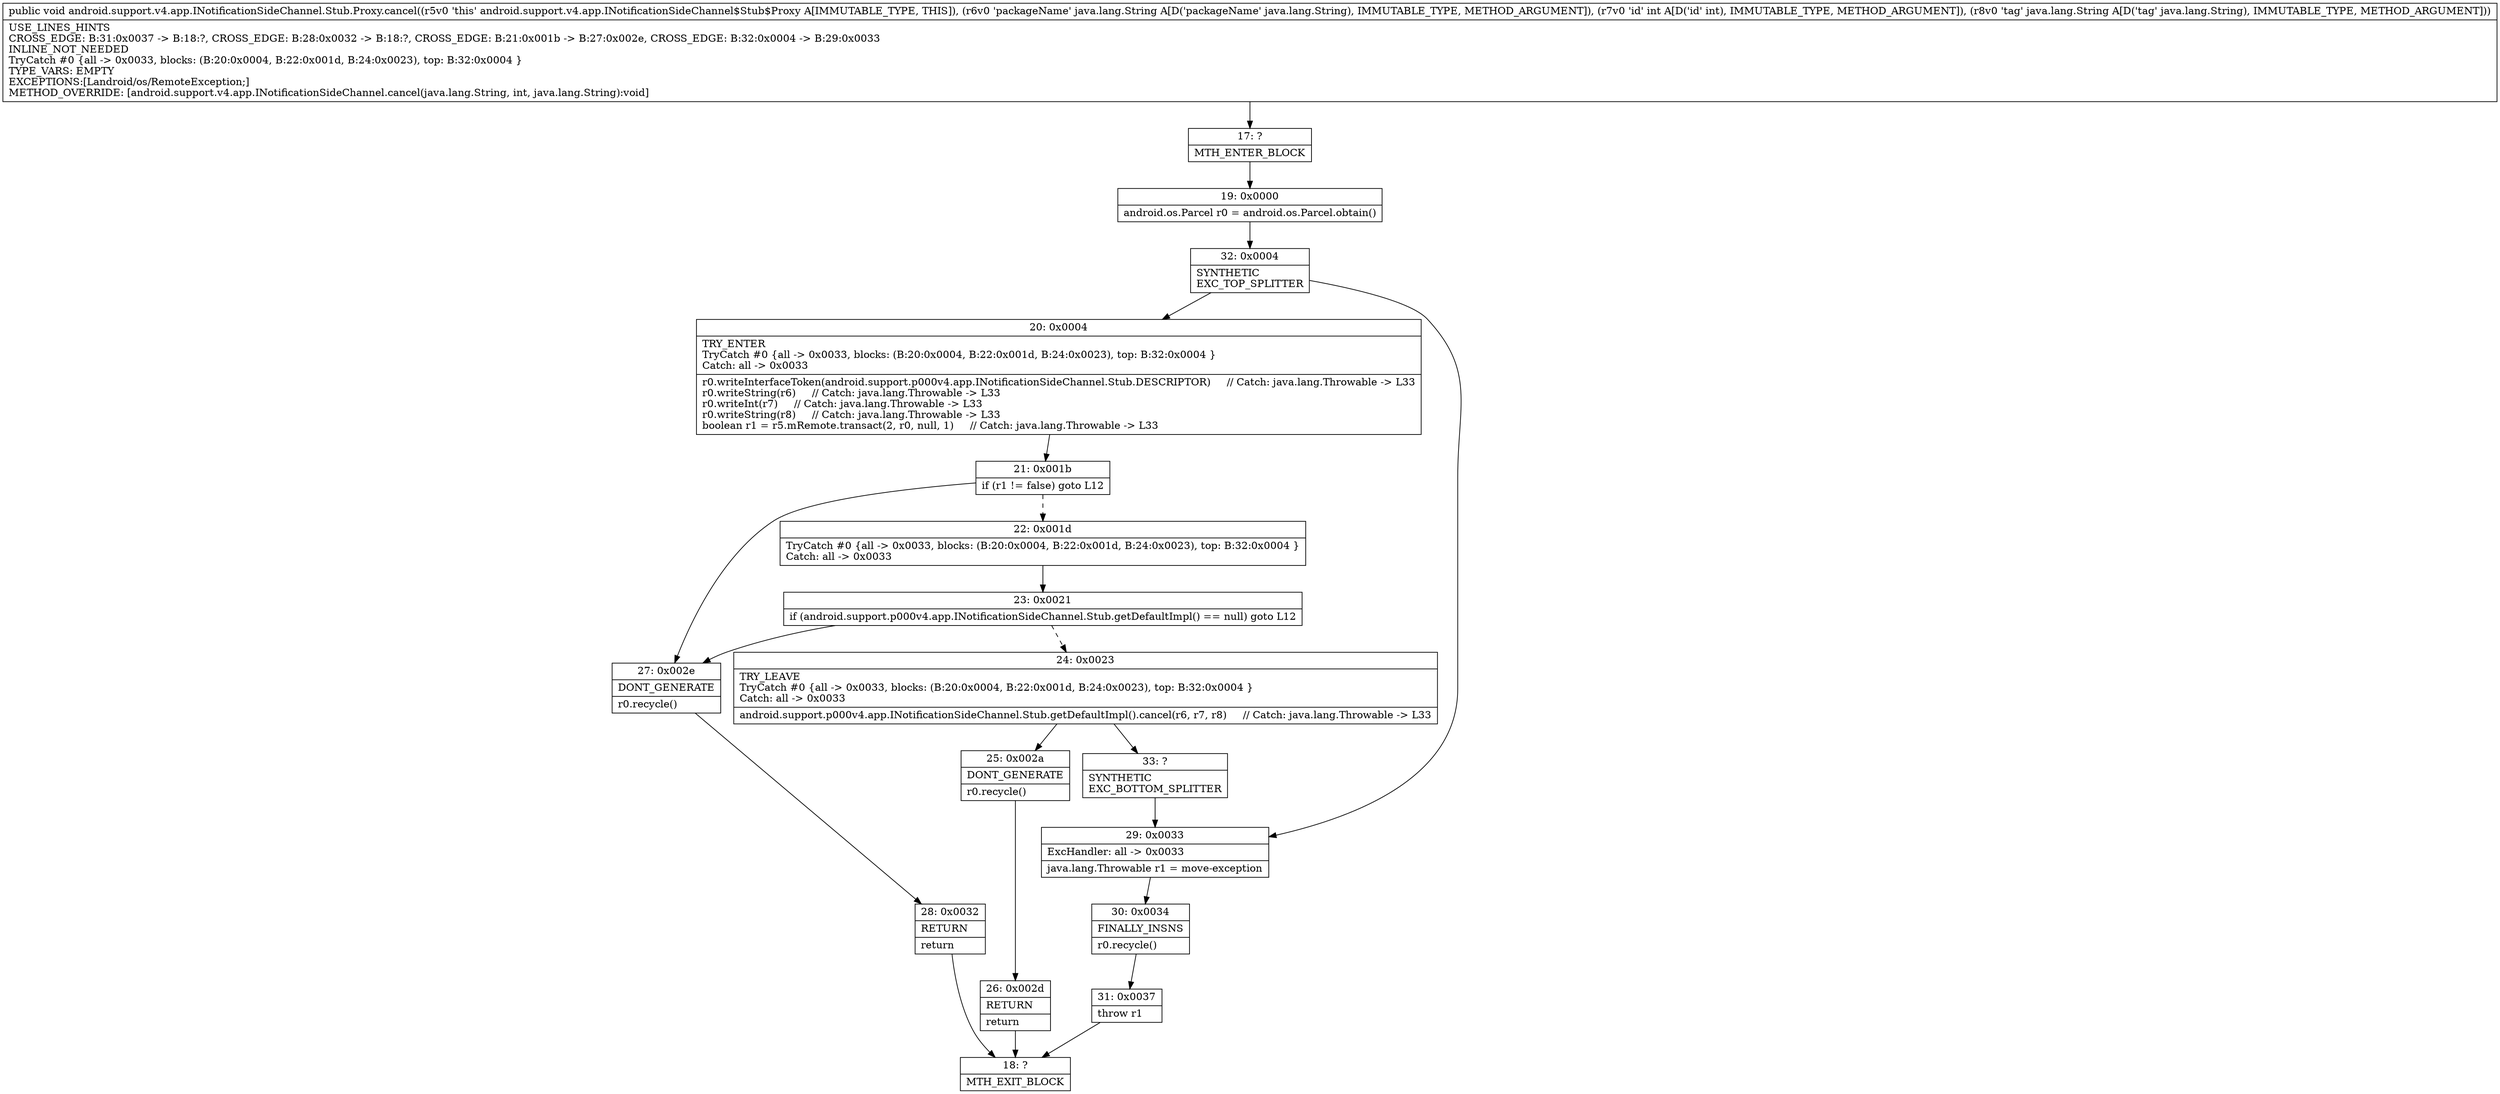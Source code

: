 digraph "CFG forandroid.support.v4.app.INotificationSideChannel.Stub.Proxy.cancel(Ljava\/lang\/String;ILjava\/lang\/String;)V" {
Node_17 [shape=record,label="{17\:\ ?|MTH_ENTER_BLOCK\l}"];
Node_19 [shape=record,label="{19\:\ 0x0000|android.os.Parcel r0 = android.os.Parcel.obtain()\l}"];
Node_32 [shape=record,label="{32\:\ 0x0004|SYNTHETIC\lEXC_TOP_SPLITTER\l}"];
Node_20 [shape=record,label="{20\:\ 0x0004|TRY_ENTER\lTryCatch #0 \{all \-\> 0x0033, blocks: (B:20:0x0004, B:22:0x001d, B:24:0x0023), top: B:32:0x0004 \}\lCatch: all \-\> 0x0033\l|r0.writeInterfaceToken(android.support.p000v4.app.INotificationSideChannel.Stub.DESCRIPTOR)     \/\/ Catch: java.lang.Throwable \-\> L33\lr0.writeString(r6)     \/\/ Catch: java.lang.Throwable \-\> L33\lr0.writeInt(r7)     \/\/ Catch: java.lang.Throwable \-\> L33\lr0.writeString(r8)     \/\/ Catch: java.lang.Throwable \-\> L33\lboolean r1 = r5.mRemote.transact(2, r0, null, 1)     \/\/ Catch: java.lang.Throwable \-\> L33\l}"];
Node_21 [shape=record,label="{21\:\ 0x001b|if (r1 != false) goto L12\l}"];
Node_22 [shape=record,label="{22\:\ 0x001d|TryCatch #0 \{all \-\> 0x0033, blocks: (B:20:0x0004, B:22:0x001d, B:24:0x0023), top: B:32:0x0004 \}\lCatch: all \-\> 0x0033\l}"];
Node_23 [shape=record,label="{23\:\ 0x0021|if (android.support.p000v4.app.INotificationSideChannel.Stub.getDefaultImpl() == null) goto L12\l}"];
Node_24 [shape=record,label="{24\:\ 0x0023|TRY_LEAVE\lTryCatch #0 \{all \-\> 0x0033, blocks: (B:20:0x0004, B:22:0x001d, B:24:0x0023), top: B:32:0x0004 \}\lCatch: all \-\> 0x0033\l|android.support.p000v4.app.INotificationSideChannel.Stub.getDefaultImpl().cancel(r6, r7, r8)     \/\/ Catch: java.lang.Throwable \-\> L33\l}"];
Node_25 [shape=record,label="{25\:\ 0x002a|DONT_GENERATE\l|r0.recycle()\l}"];
Node_26 [shape=record,label="{26\:\ 0x002d|RETURN\l|return\l}"];
Node_18 [shape=record,label="{18\:\ ?|MTH_EXIT_BLOCK\l}"];
Node_33 [shape=record,label="{33\:\ ?|SYNTHETIC\lEXC_BOTTOM_SPLITTER\l}"];
Node_27 [shape=record,label="{27\:\ 0x002e|DONT_GENERATE\l|r0.recycle()\l}"];
Node_28 [shape=record,label="{28\:\ 0x0032|RETURN\l|return\l}"];
Node_29 [shape=record,label="{29\:\ 0x0033|ExcHandler: all \-\> 0x0033\l|java.lang.Throwable r1 = move\-exception\l}"];
Node_30 [shape=record,label="{30\:\ 0x0034|FINALLY_INSNS\l|r0.recycle()\l}"];
Node_31 [shape=record,label="{31\:\ 0x0037|throw r1\l}"];
MethodNode[shape=record,label="{public void android.support.v4.app.INotificationSideChannel.Stub.Proxy.cancel((r5v0 'this' android.support.v4.app.INotificationSideChannel$Stub$Proxy A[IMMUTABLE_TYPE, THIS]), (r6v0 'packageName' java.lang.String A[D('packageName' java.lang.String), IMMUTABLE_TYPE, METHOD_ARGUMENT]), (r7v0 'id' int A[D('id' int), IMMUTABLE_TYPE, METHOD_ARGUMENT]), (r8v0 'tag' java.lang.String A[D('tag' java.lang.String), IMMUTABLE_TYPE, METHOD_ARGUMENT]))  | USE_LINES_HINTS\lCROSS_EDGE: B:31:0x0037 \-\> B:18:?, CROSS_EDGE: B:28:0x0032 \-\> B:18:?, CROSS_EDGE: B:21:0x001b \-\> B:27:0x002e, CROSS_EDGE: B:32:0x0004 \-\> B:29:0x0033\lINLINE_NOT_NEEDED\lTryCatch #0 \{all \-\> 0x0033, blocks: (B:20:0x0004, B:22:0x001d, B:24:0x0023), top: B:32:0x0004 \}\lTYPE_VARS: EMPTY\lEXCEPTIONS:[Landroid\/os\/RemoteException;]\lMETHOD_OVERRIDE: [android.support.v4.app.INotificationSideChannel.cancel(java.lang.String, int, java.lang.String):void]\l}"];
MethodNode -> Node_17;Node_17 -> Node_19;
Node_19 -> Node_32;
Node_32 -> Node_20;
Node_32 -> Node_29;
Node_20 -> Node_21;
Node_21 -> Node_22[style=dashed];
Node_21 -> Node_27;
Node_22 -> Node_23;
Node_23 -> Node_24[style=dashed];
Node_23 -> Node_27;
Node_24 -> Node_25;
Node_24 -> Node_33;
Node_25 -> Node_26;
Node_26 -> Node_18;
Node_33 -> Node_29;
Node_27 -> Node_28;
Node_28 -> Node_18;
Node_29 -> Node_30;
Node_30 -> Node_31;
Node_31 -> Node_18;
}

